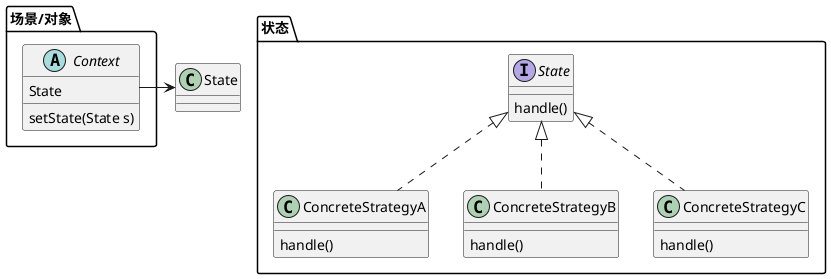 @startuml

' 定义Context
package 场景/对象{
abstract class Context{
    State
    setState(State s)
}
}


Context -> State

package 状态{
interface State{
    handle()
}

class ConcreteStrategyA{
    handle()
}

class ConcreteStrategyB{
    handle()
}

class ConcreteStrategyC{
    handle()
}

State <|.. ConcreteStrategyA
State <|.. ConcreteStrategyB
State <|.. ConcreteStrategyC
}






@enduml